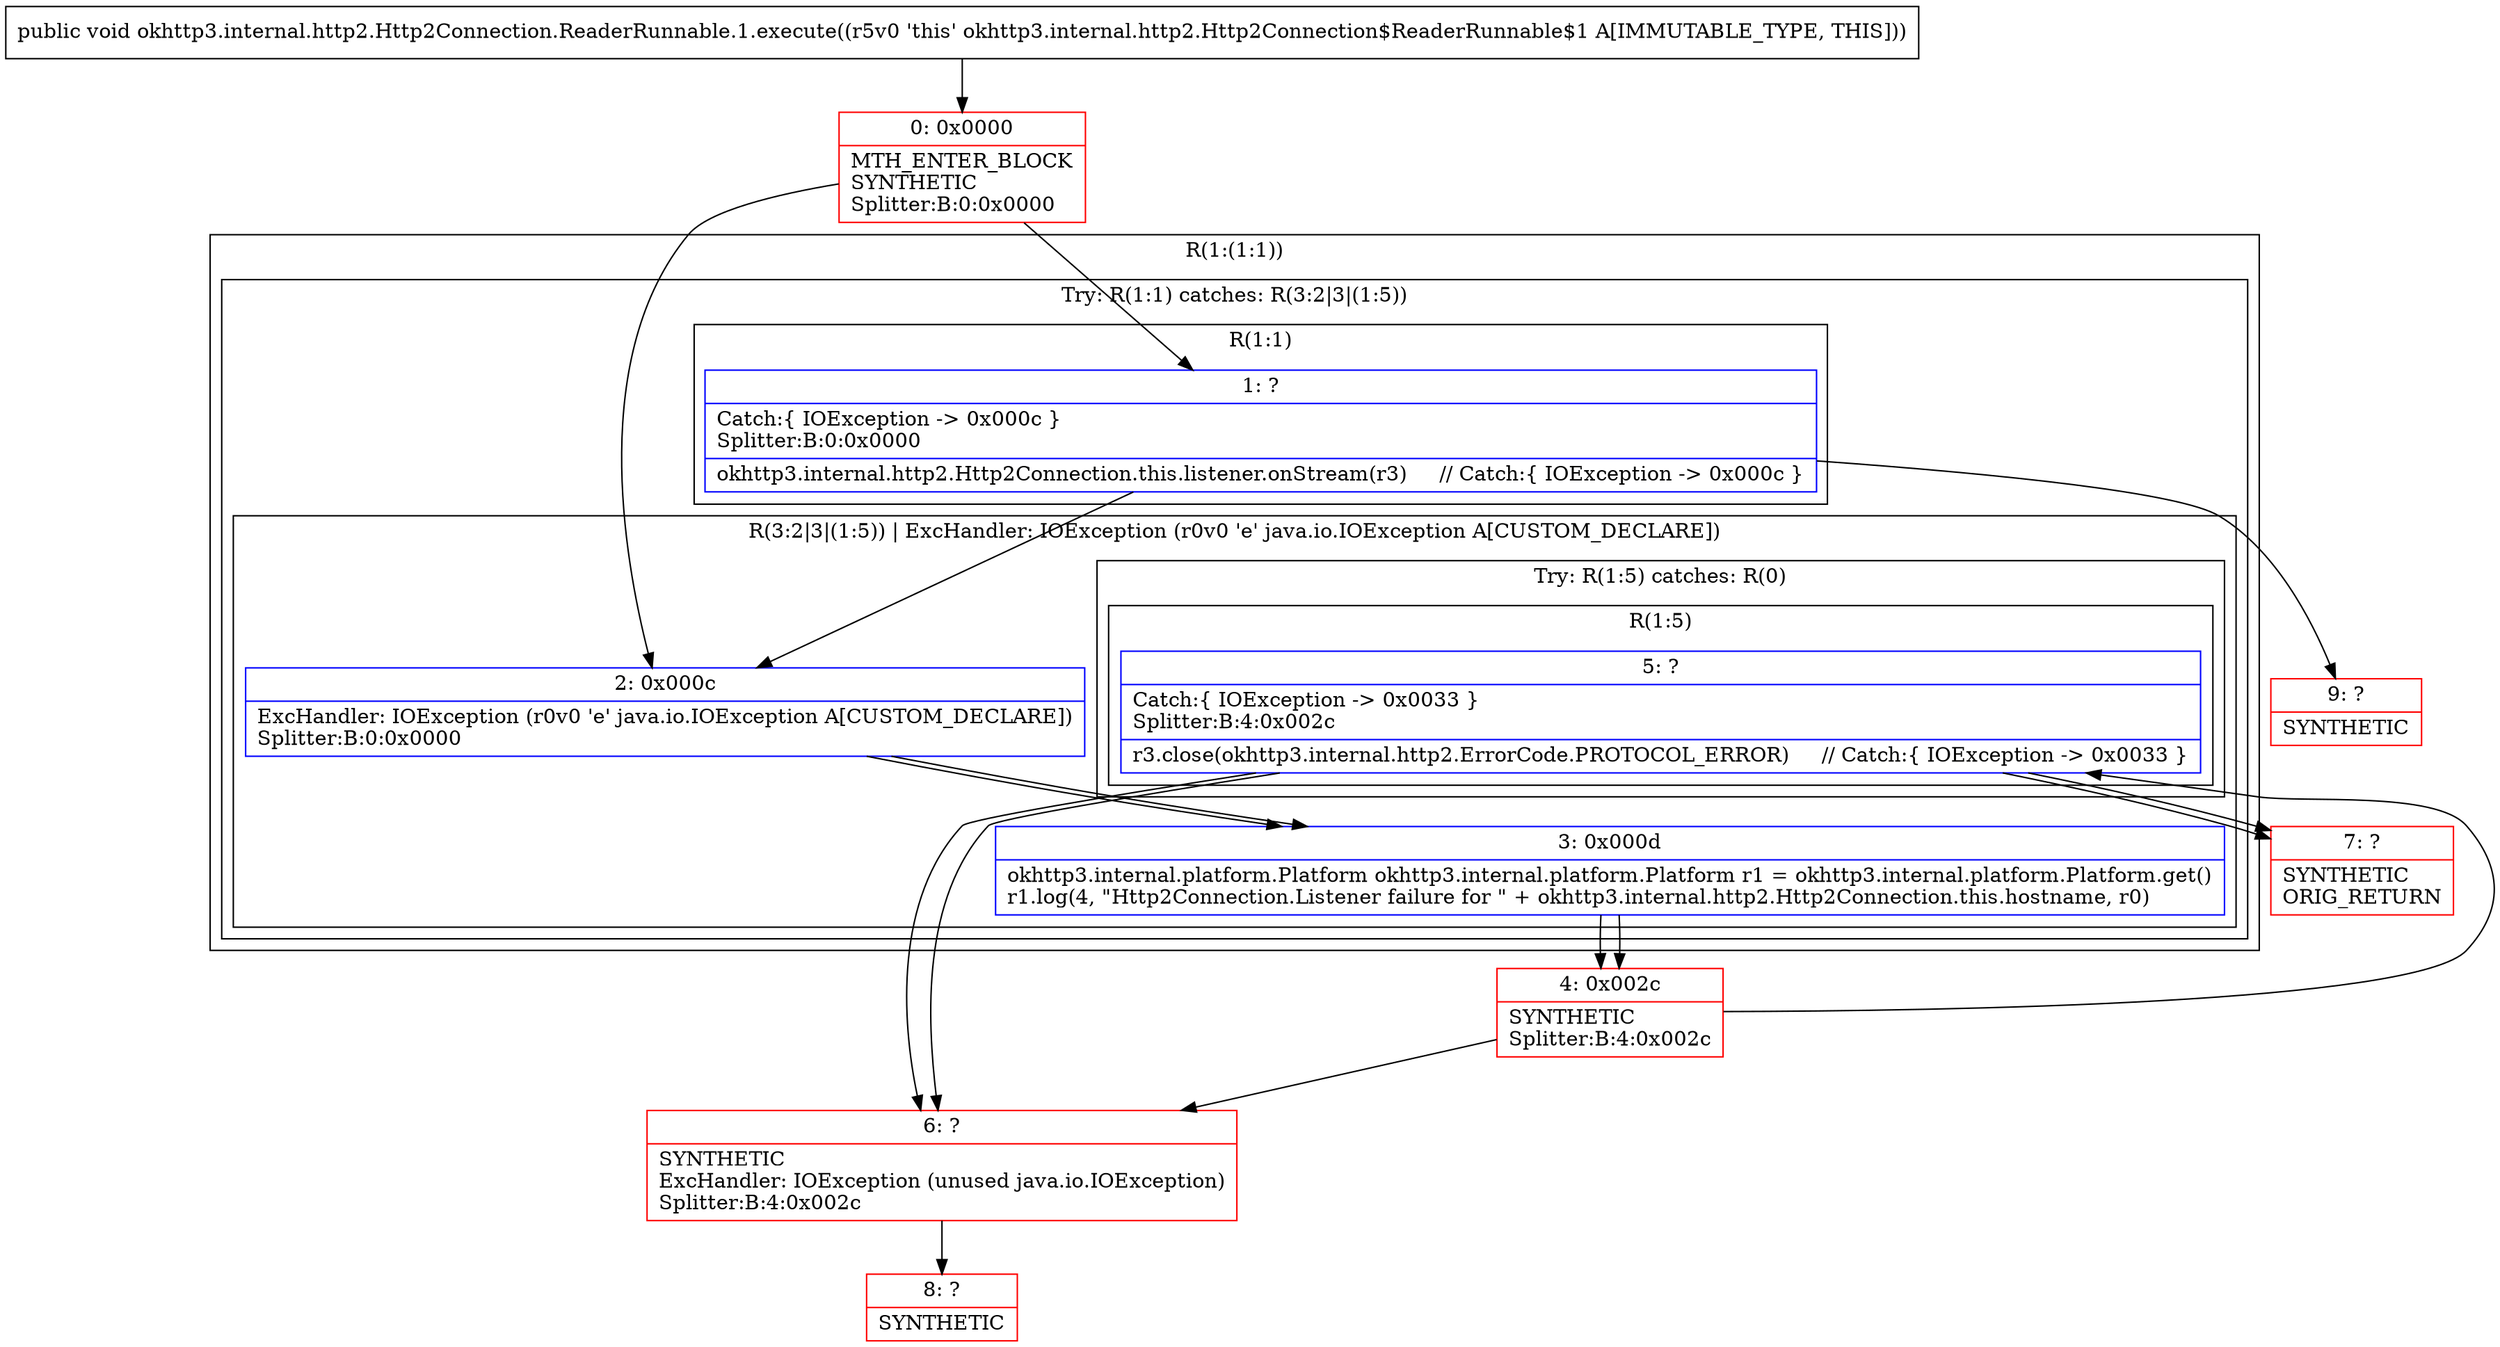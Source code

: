 digraph "CFG forokhttp3.internal.http2.Http2Connection.ReaderRunnable.1.execute()V" {
subgraph cluster_Region_1049549695 {
label = "R(1:(1:1))";
node [shape=record,color=blue];
subgraph cluster_TryCatchRegion_153013246 {
label = "Try: R(1:1) catches: R(3:2|3|(1:5))";
node [shape=record,color=blue];
subgraph cluster_Region_495298182 {
label = "R(1:1)";
node [shape=record,color=blue];
Node_1 [shape=record,label="{1\:\ ?|Catch:\{ IOException \-\> 0x000c \}\lSplitter:B:0:0x0000\l|okhttp3.internal.http2.Http2Connection.this.listener.onStream(r3)     \/\/ Catch:\{ IOException \-\> 0x000c \}\l}"];
}
subgraph cluster_Region_1171891151 {
label = "R(3:2|3|(1:5)) | ExcHandler: IOException (r0v0 'e' java.io.IOException A[CUSTOM_DECLARE])\l";
node [shape=record,color=blue];
Node_2 [shape=record,label="{2\:\ 0x000c|ExcHandler: IOException (r0v0 'e' java.io.IOException A[CUSTOM_DECLARE])\lSplitter:B:0:0x0000\l}"];
Node_3 [shape=record,label="{3\:\ 0x000d|okhttp3.internal.platform.Platform okhttp3.internal.platform.Platform r1 = okhttp3.internal.platform.Platform.get()\lr1.log(4, \"Http2Connection.Listener failure for \" + okhttp3.internal.http2.Http2Connection.this.hostname, r0)\l}"];
subgraph cluster_TryCatchRegion_121316526 {
label = "Try: R(1:5) catches: R(0)";
node [shape=record,color=blue];
subgraph cluster_Region_1327911445 {
label = "R(1:5)";
node [shape=record,color=blue];
Node_5 [shape=record,label="{5\:\ ?|Catch:\{ IOException \-\> 0x0033 \}\lSplitter:B:4:0x002c\l|r3.close(okhttp3.internal.http2.ErrorCode.PROTOCOL_ERROR)     \/\/ Catch:\{ IOException \-\> 0x0033 \}\l}"];
}
subgraph cluster_Region_815276340 {
label = "R(0) | ExcHandler: IOException (unused java.io.IOException)\l";
node [shape=record,color=blue];
}
}
}
}
}
subgraph cluster_Region_1171891151 {
label = "R(3:2|3|(1:5)) | ExcHandler: IOException (r0v0 'e' java.io.IOException A[CUSTOM_DECLARE])\l";
node [shape=record,color=blue];
Node_2 [shape=record,label="{2\:\ 0x000c|ExcHandler: IOException (r0v0 'e' java.io.IOException A[CUSTOM_DECLARE])\lSplitter:B:0:0x0000\l}"];
Node_3 [shape=record,label="{3\:\ 0x000d|okhttp3.internal.platform.Platform okhttp3.internal.platform.Platform r1 = okhttp3.internal.platform.Platform.get()\lr1.log(4, \"Http2Connection.Listener failure for \" + okhttp3.internal.http2.Http2Connection.this.hostname, r0)\l}"];
subgraph cluster_TryCatchRegion_121316526 {
label = "Try: R(1:5) catches: R(0)";
node [shape=record,color=blue];
subgraph cluster_Region_1327911445 {
label = "R(1:5)";
node [shape=record,color=blue];
Node_5 [shape=record,label="{5\:\ ?|Catch:\{ IOException \-\> 0x0033 \}\lSplitter:B:4:0x002c\l|r3.close(okhttp3.internal.http2.ErrorCode.PROTOCOL_ERROR)     \/\/ Catch:\{ IOException \-\> 0x0033 \}\l}"];
}
subgraph cluster_Region_815276340 {
label = "R(0) | ExcHandler: IOException (unused java.io.IOException)\l";
node [shape=record,color=blue];
}
}
}
subgraph cluster_Region_815276340 {
label = "R(0) | ExcHandler: IOException (unused java.io.IOException)\l";
node [shape=record,color=blue];
}
Node_0 [shape=record,color=red,label="{0\:\ 0x0000|MTH_ENTER_BLOCK\lSYNTHETIC\lSplitter:B:0:0x0000\l}"];
Node_4 [shape=record,color=red,label="{4\:\ 0x002c|SYNTHETIC\lSplitter:B:4:0x002c\l}"];
Node_6 [shape=record,color=red,label="{6\:\ ?|SYNTHETIC\lExcHandler: IOException (unused java.io.IOException)\lSplitter:B:4:0x002c\l}"];
Node_7 [shape=record,color=red,label="{7\:\ ?|SYNTHETIC\lORIG_RETURN\l}"];
Node_8 [shape=record,color=red,label="{8\:\ ?|SYNTHETIC\l}"];
Node_9 [shape=record,color=red,label="{9\:\ ?|SYNTHETIC\l}"];
MethodNode[shape=record,label="{public void okhttp3.internal.http2.Http2Connection.ReaderRunnable.1.execute((r5v0 'this' okhttp3.internal.http2.Http2Connection$ReaderRunnable$1 A[IMMUTABLE_TYPE, THIS])) }"];
MethodNode -> Node_0;
Node_1 -> Node_2;
Node_1 -> Node_9;
Node_2 -> Node_3;
Node_3 -> Node_4;
Node_5 -> Node_6;
Node_5 -> Node_7;
Node_2 -> Node_3;
Node_3 -> Node_4;
Node_5 -> Node_6;
Node_5 -> Node_7;
Node_0 -> Node_1;
Node_0 -> Node_2;
Node_4 -> Node_5;
Node_4 -> Node_6;
Node_6 -> Node_8;
}

